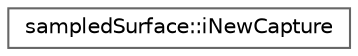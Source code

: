 digraph "Graphical Class Hierarchy"
{
 // LATEX_PDF_SIZE
  bgcolor="transparent";
  edge [fontname=Helvetica,fontsize=10,labelfontname=Helvetica,labelfontsize=10];
  node [fontname=Helvetica,fontsize=10,shape=box,height=0.2,width=0.4];
  rankdir="LR";
  Node0 [id="Node000000",label="sampledSurface::iNewCapture",height=0.2,width=0.4,color="grey40", fillcolor="white", style="filled",URL="$classFoam_1_1sampledSurface_1_1iNewCapture.html",tooltip=" "];
}
